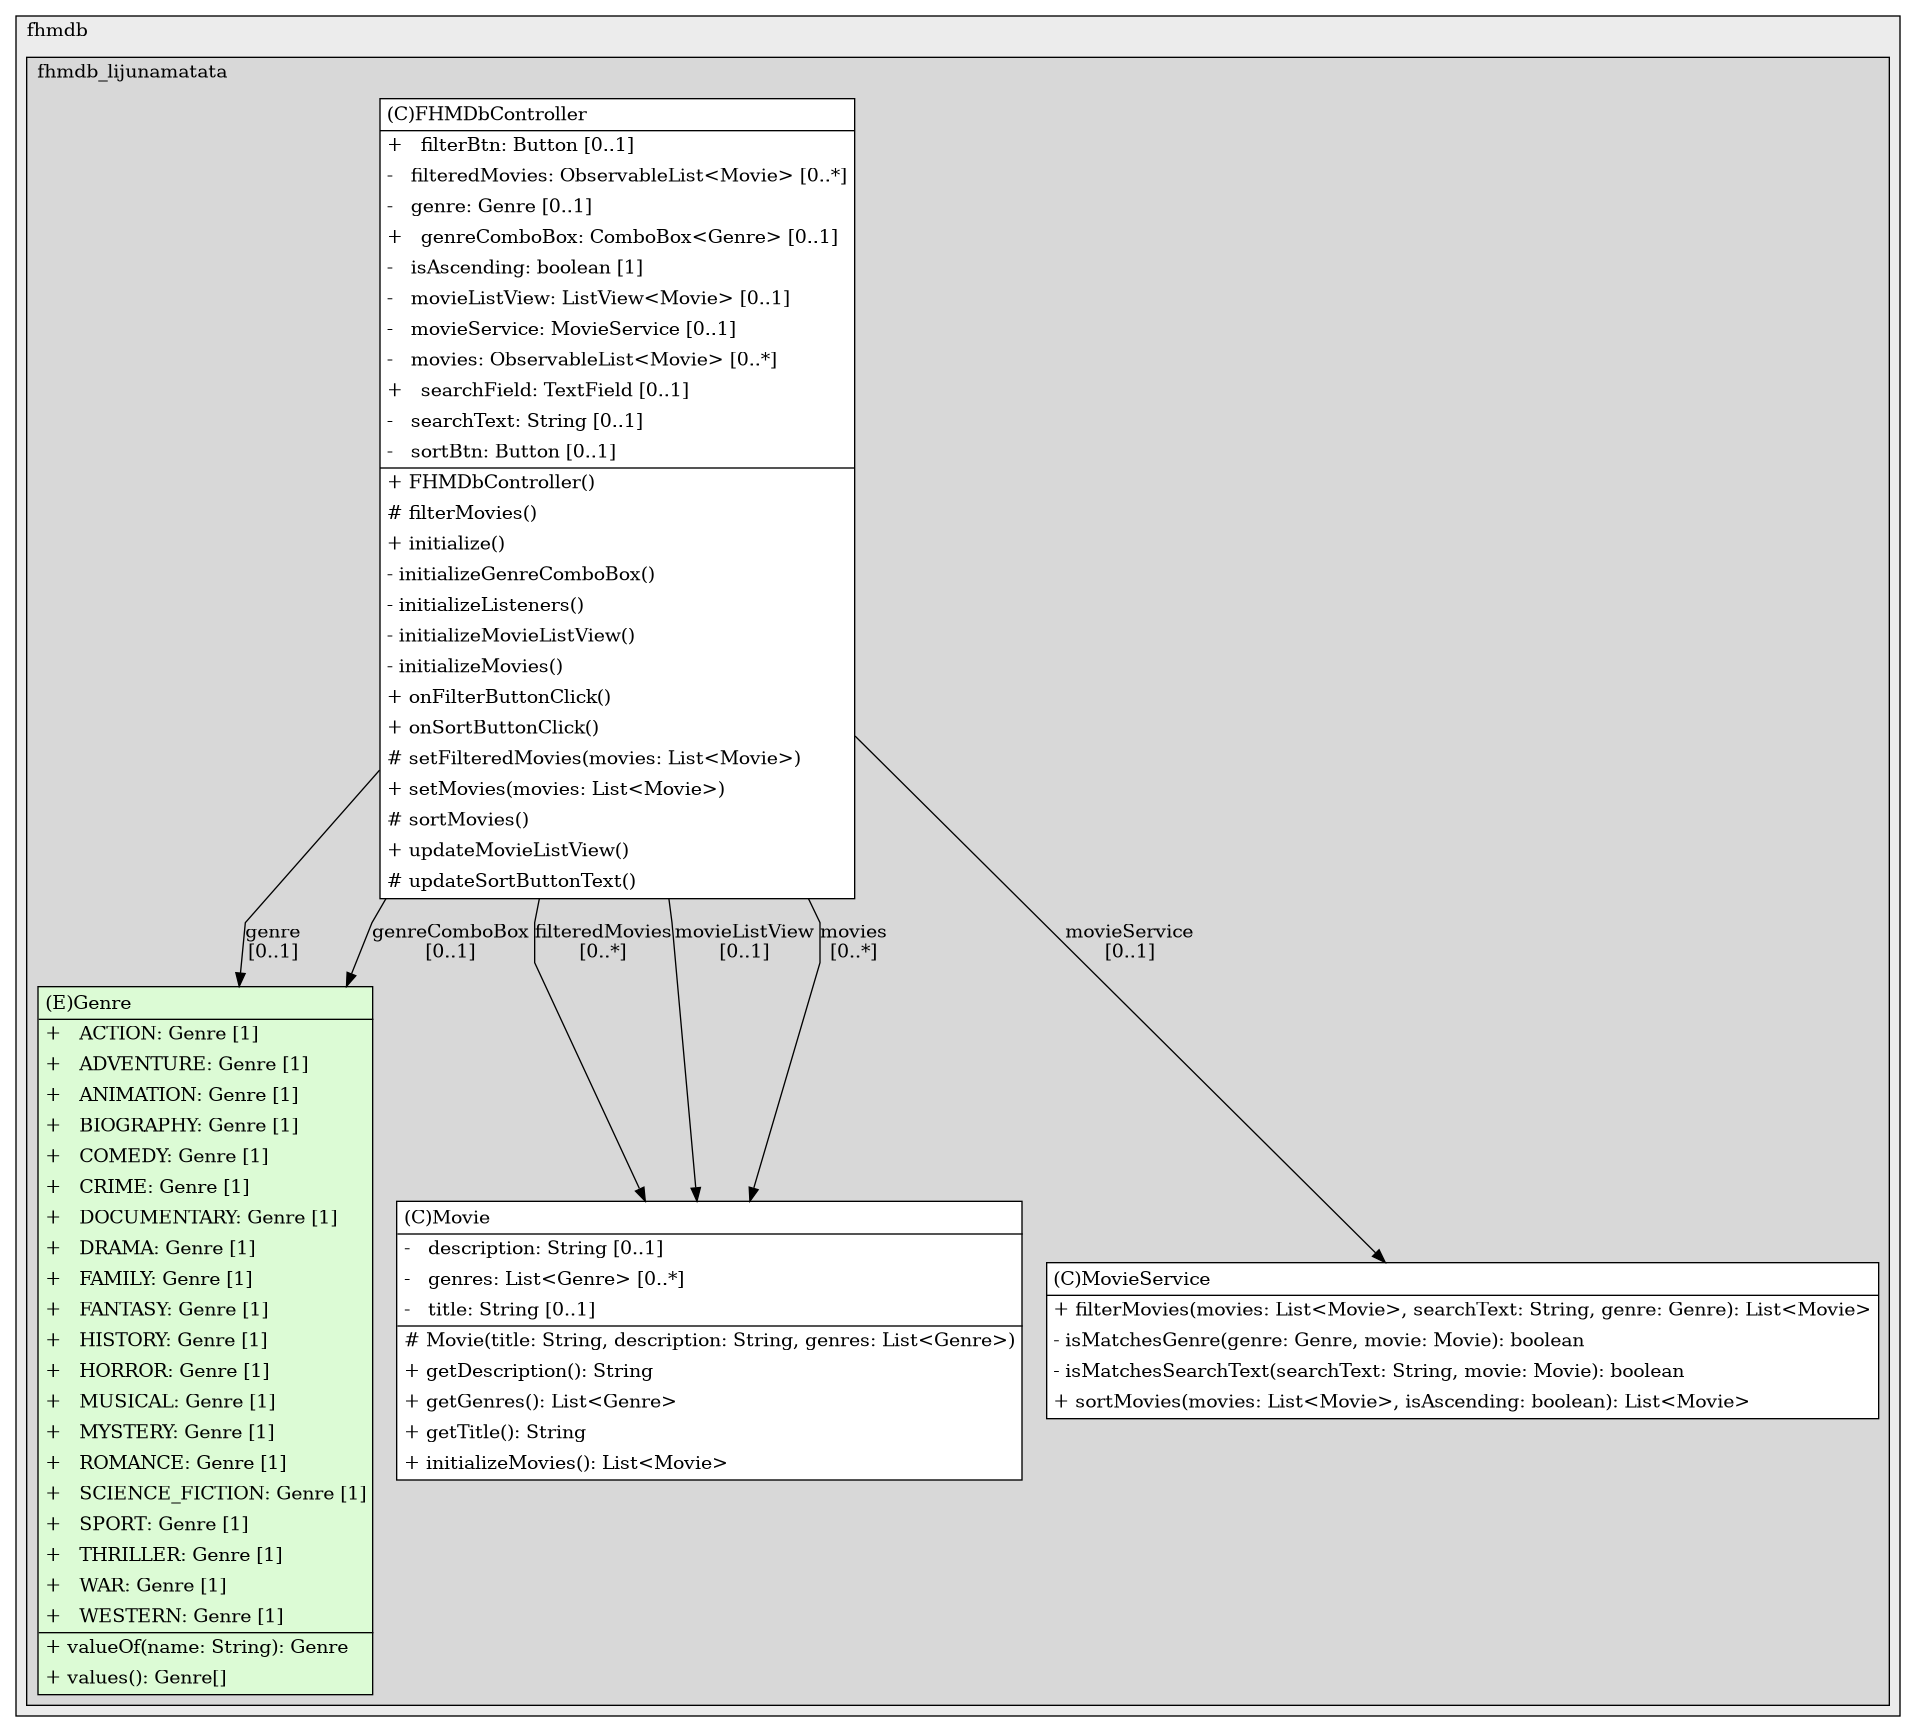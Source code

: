 @startuml

/' diagram meta data start
config=StructureConfiguration;
{
  "projectClassification": {
    "searchMode": "OpenProject", // OpenProject, AllProjects
    "includedProjects": "",
    "pathEndKeywords": "*.impl",
    "isClientPath": "",
    "isClientName": "",
    "isTestPath": "",
    "isTestName": "",
    "isMappingPath": "",
    "isMappingName": "",
    "isDataAccessPath": "",
    "isDataAccessName": "",
    "isDataStructurePath": "",
    "isDataStructureName": "",
    "isInterfaceStructuresPath": "",
    "isInterfaceStructuresName": "",
    "isEntryPointPath": "",
    "isEntryPointName": "",
    "treatFinalFieldsAsMandatory": false
  },
  "graphRestriction": {
    "classPackageExcludeFilter": "",
    "classPackageIncludeFilter": "",
    "classNameExcludeFilter": "",
    "classNameIncludeFilter": "",
    "methodNameExcludeFilter": "",
    "methodNameIncludeFilter": "",
    "removeByInheritance": "", // inheritance/annotation based filtering is done in a second step
    "removeByAnnotation": "",
    "removeByClassPackage": "", // cleanup the graph after inheritance/annotation based filtering is done
    "removeByClassName": "",
    "cutMappings": false,
    "cutEnum": false,
    "cutTests": true,
    "cutClient": true,
    "cutDataAccess": false,
    "cutInterfaceStructures": false,
    "cutDataStructures": false,
    "cutGetterAndSetter": false,
    "cutConstructors": false
  },
  "graphTraversal": {
    "forwardDepth": 3,
    "backwardDepth": 3,
    "classPackageExcludeFilter": "",
    "classPackageIncludeFilter": "",
    "classNameExcludeFilter": "",
    "classNameIncludeFilter": "",
    "methodNameExcludeFilter": "",
    "methodNameIncludeFilter": "",
    "hideMappings": false,
    "hideDataStructures": false,
    "hidePrivateMethods": true,
    "hideInterfaceCalls": true, // indirection: implementation -> interface (is hidden) -> implementation
    "onlyShowApplicationEntryPoints": false, // root node is included
    "useMethodCallsForStructureDiagram": "ForwardOnly" // ForwardOnly, BothDirections, No
  },
  "details": {
    "aggregation": "GroupByClass", // ByClass, GroupByClass, None
    "showClassGenericTypes": true,
    "showMethods": true,
    "showMethodParameterNames": true,
    "showMethodParameterTypes": true,
    "showMethodReturnType": true,
    "showPackageLevels": 2,
    "showDetailedClassStructure": true
  },
  "rootClass": "org.fhmdb.fhmdb_lijunamatata.controller.FHMDbController",
  "extensionCallbackMethod": "" // qualified.class.name#methodName - signature: public static String method(String)
}
diagram meta data end '/



digraph g {
    rankdir="TB"
    splines=polyline
    

'nodes 
subgraph cluster_97405353 { 
   	label=fhmdb
	labeljust=l
	fillcolor="#ececec"
	style=filled
   
   subgraph cluster_1031455588 { 
   	label=fhmdb_lijunamatata
	labeljust=l
	fillcolor="#d8d8d8"
	style=filled
   
   FHMDbController170940836[
	label=<<TABLE BORDER="1" CELLBORDER="0" CELLPADDING="4" CELLSPACING="0">
<TR><TD ALIGN="LEFT" >(C)FHMDbController</TD></TR>
<HR/>
<TR><TD ALIGN="LEFT" >+   filterBtn: Button [0..1]</TD></TR>
<TR><TD ALIGN="LEFT" >-   filteredMovies: ObservableList&lt;Movie&gt; [0..*]</TD></TR>
<TR><TD ALIGN="LEFT" >-   genre: Genre [0..1]</TD></TR>
<TR><TD ALIGN="LEFT" >+   genreComboBox: ComboBox&lt;Genre&gt; [0..1]</TD></TR>
<TR><TD ALIGN="LEFT" >-   isAscending: boolean [1]</TD></TR>
<TR><TD ALIGN="LEFT" >-   movieListView: ListView&lt;Movie&gt; [0..1]</TD></TR>
<TR><TD ALIGN="LEFT" >-   movieService: MovieService [0..1]</TD></TR>
<TR><TD ALIGN="LEFT" >-   movies: ObservableList&lt;Movie&gt; [0..*]</TD></TR>
<TR><TD ALIGN="LEFT" >+   searchField: TextField [0..1]</TD></TR>
<TR><TD ALIGN="LEFT" >-   searchText: String [0..1]</TD></TR>
<TR><TD ALIGN="LEFT" >-   sortBtn: Button [0..1]</TD></TR>
<HR/>
<TR><TD ALIGN="LEFT" >+ FHMDbController()</TD></TR>
<TR><TD ALIGN="LEFT" ># filterMovies()</TD></TR>
<TR><TD ALIGN="LEFT" >+ initialize()</TD></TR>
<TR><TD ALIGN="LEFT" >- initializeGenreComboBox()</TD></TR>
<TR><TD ALIGN="LEFT" >- initializeListeners()</TD></TR>
<TR><TD ALIGN="LEFT" >- initializeMovieListView()</TD></TR>
<TR><TD ALIGN="LEFT" >- initializeMovies()</TD></TR>
<TR><TD ALIGN="LEFT" >+ onFilterButtonClick()</TD></TR>
<TR><TD ALIGN="LEFT" >+ onSortButtonClick()</TD></TR>
<TR><TD ALIGN="LEFT" ># setFilteredMovies(movies: List&lt;Movie&gt;)</TD></TR>
<TR><TD ALIGN="LEFT" >+ setMovies(movies: List&lt;Movie&gt;)</TD></TR>
<TR><TD ALIGN="LEFT" ># sortMovies()</TD></TR>
<TR><TD ALIGN="LEFT" >+ updateMovieListView()</TD></TR>
<TR><TD ALIGN="LEFT" ># updateSortButtonText()</TD></TR>
</TABLE>>
	style=filled
	margin=0
	shape=plaintext
	fillcolor="#FFFFFF"
];

Genre894694102[
	label=<<TABLE BORDER="1" CELLBORDER="0" CELLPADDING="4" CELLSPACING="0">
<TR><TD ALIGN="LEFT" >(E)Genre</TD></TR>
<HR/>
<TR><TD ALIGN="LEFT" >+   ACTION: Genre [1]</TD></TR>
<TR><TD ALIGN="LEFT" >+   ADVENTURE: Genre [1]</TD></TR>
<TR><TD ALIGN="LEFT" >+   ANIMATION: Genre [1]</TD></TR>
<TR><TD ALIGN="LEFT" >+   BIOGRAPHY: Genre [1]</TD></TR>
<TR><TD ALIGN="LEFT" >+   COMEDY: Genre [1]</TD></TR>
<TR><TD ALIGN="LEFT" >+   CRIME: Genre [1]</TD></TR>
<TR><TD ALIGN="LEFT" >+   DOCUMENTARY: Genre [1]</TD></TR>
<TR><TD ALIGN="LEFT" >+   DRAMA: Genre [1]</TD></TR>
<TR><TD ALIGN="LEFT" >+   FAMILY: Genre [1]</TD></TR>
<TR><TD ALIGN="LEFT" >+   FANTASY: Genre [1]</TD></TR>
<TR><TD ALIGN="LEFT" >+   HISTORY: Genre [1]</TD></TR>
<TR><TD ALIGN="LEFT" >+   HORROR: Genre [1]</TD></TR>
<TR><TD ALIGN="LEFT" >+   MUSICAL: Genre [1]</TD></TR>
<TR><TD ALIGN="LEFT" >+   MYSTERY: Genre [1]</TD></TR>
<TR><TD ALIGN="LEFT" >+   ROMANCE: Genre [1]</TD></TR>
<TR><TD ALIGN="LEFT" >+   SCIENCE_FICTION: Genre [1]</TD></TR>
<TR><TD ALIGN="LEFT" >+   SPORT: Genre [1]</TD></TR>
<TR><TD ALIGN="LEFT" >+   THRILLER: Genre [1]</TD></TR>
<TR><TD ALIGN="LEFT" >+   WAR: Genre [1]</TD></TR>
<TR><TD ALIGN="LEFT" >+   WESTERN: Genre [1]</TD></TR>
<HR/>
<TR><TD ALIGN="LEFT" >+ valueOf(name: String): Genre</TD></TR>
<TR><TD ALIGN="LEFT" >+ values(): Genre[]</TD></TR>
</TABLE>>
	style=filled
	margin=0
	shape=plaintext
	fillcolor="#DCFBD5"
];

Movie894694102[
	label=<<TABLE BORDER="1" CELLBORDER="0" CELLPADDING="4" CELLSPACING="0">
<TR><TD ALIGN="LEFT" >(C)Movie</TD></TR>
<HR/>
<TR><TD ALIGN="LEFT" >-   description: String [0..1]</TD></TR>
<TR><TD ALIGN="LEFT" >-   genres: List&lt;Genre&gt; [0..*]</TD></TR>
<TR><TD ALIGN="LEFT" >-   title: String [0..1]</TD></TR>
<HR/>
<TR><TD ALIGN="LEFT" ># Movie(title: String, description: String, genres: List&lt;Genre&gt;)</TD></TR>
<TR><TD ALIGN="LEFT" >+ getDescription(): String</TD></TR>
<TR><TD ALIGN="LEFT" >+ getGenres(): List&lt;Genre&gt;</TD></TR>
<TR><TD ALIGN="LEFT" >+ getTitle(): String</TD></TR>
<TR><TD ALIGN="LEFT" >+ initializeMovies(): List&lt;Movie&gt;</TD></TR>
</TABLE>>
	style=filled
	margin=0
	shape=plaintext
	fillcolor="#FFFFFF"
];

MovieService1190658846[
	label=<<TABLE BORDER="1" CELLBORDER="0" CELLPADDING="4" CELLSPACING="0">
<TR><TD ALIGN="LEFT" >(C)MovieService</TD></TR>
<HR/>
<TR><TD ALIGN="LEFT" >+ filterMovies(movies: List&lt;Movie&gt;, searchText: String, genre: Genre): List&lt;Movie&gt;</TD></TR>
<TR><TD ALIGN="LEFT" >- isMatchesGenre(genre: Genre, movie: Movie): boolean</TD></TR>
<TR><TD ALIGN="LEFT" >- isMatchesSearchText(searchText: String, movie: Movie): boolean</TD></TR>
<TR><TD ALIGN="LEFT" >+ sortMovies(movies: List&lt;Movie&gt;, isAscending: boolean): List&lt;Movie&gt;</TD></TR>
</TABLE>>
	style=filled
	margin=0
	shape=plaintext
	fillcolor="#FFFFFF"
];
} 
} 

'edges    
FHMDbController170940836 -> Genre894694102[label="genre
[0..1]"];
FHMDbController170940836 -> Genre894694102[label="genreComboBox
[0..1]"];
FHMDbController170940836 -> Movie894694102[label="filteredMovies
[0..*]"];
FHMDbController170940836 -> Movie894694102[label="movieListView
[0..1]"];
FHMDbController170940836 -> Movie894694102[label="movies
[0..*]"];
FHMDbController170940836 -> MovieService1190658846[label="movieService
[0..1]"];
    
}
@enduml